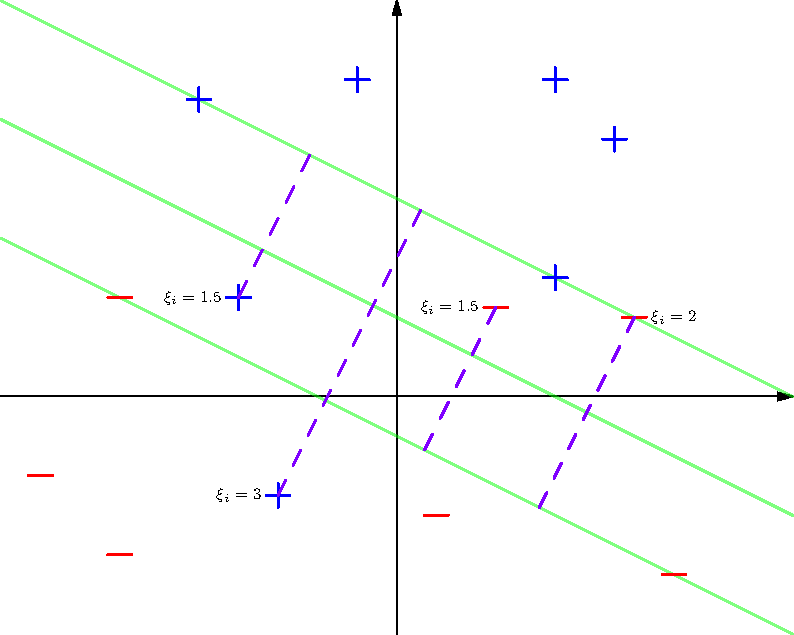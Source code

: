 import graph;
import plain;
srand(1);
size(14cm);
defaultpen(fontsize(8));
pair w = (1,2), v = w/length(w)^2;
real a = -4;
real d = .3;
void plus(real x, real y) { draw( (x-d,y)--(x+d,y), p=blue+1 ); draw( (x,y-d)--(x,y+d), p=blue+1 ); }
void minus(real x, real y) { draw( (x-d,y)--(x+d,y), p=red+1 ); }
typedef real func(real);
func fmake(real m, pair u) { return new real(real x) { return m*(x-u.x)+u.y; }; }
real mx = -10, Mx = 10;
func f = fmake(-w.x/w.y,-a*v);
func f1 = fmake(-w.x/w.y,(-a+6)*v);
func f2 = fmake(-w.x/w.y,(-a-6)*v);
draw(graph(f,mx,Mx),p=green+1+opacity(.5));
draw(graph(f1,mx,Mx),p=green+1+opacity(.5));
draw(graph(f2,mx,Mx),p=green+1+opacity(.5));
//w.((x,y)+v*t) = 6-a => w.(x,y)=6-a-t => t = 6-a-w.(x,y)
pair p1 = (-4,2.5), p2 = (-3,-2.5);
plus(p1.x,p1.y); plus(p2.x,p2.y);
label("$\xi_i=1.5$",p1-d,W);
label("$\xi_i=3$",p2-d,W);
plus(-5,7.5); plus(4,3); plus(-1,8); plus(4,8); plus(5.5,6.5);
draw(p1--(6-a-dot(w,p1))*v+p1,p=purple+1+dashed);
draw(p2--(6-a-dot(w,p2))*v+p2,p=purple+1+dashed);
pair m1 = (2.5,2.25), m2 = (6,2);
minus(m1.x,m1.y); minus(m2.x,m2.y);
label("$\xi_i=1.5$",m1-d,W);
label("$\xi_i=2$",m2+d,E);
minus(-7,2.5); minus(7,-4.5); minus(-7,-4); minus(1,-3); minus(-9,-2);
draw(m1--(-6-a-dot(w,m1))*v+m1,p=purple+1+dashed);
draw(m2--(-6-a-dot(w,m2))*v+m2,p=purple+1+dashed);
xaxis(xmax=Mx,EndArrow);
yaxis(EndArrow);

